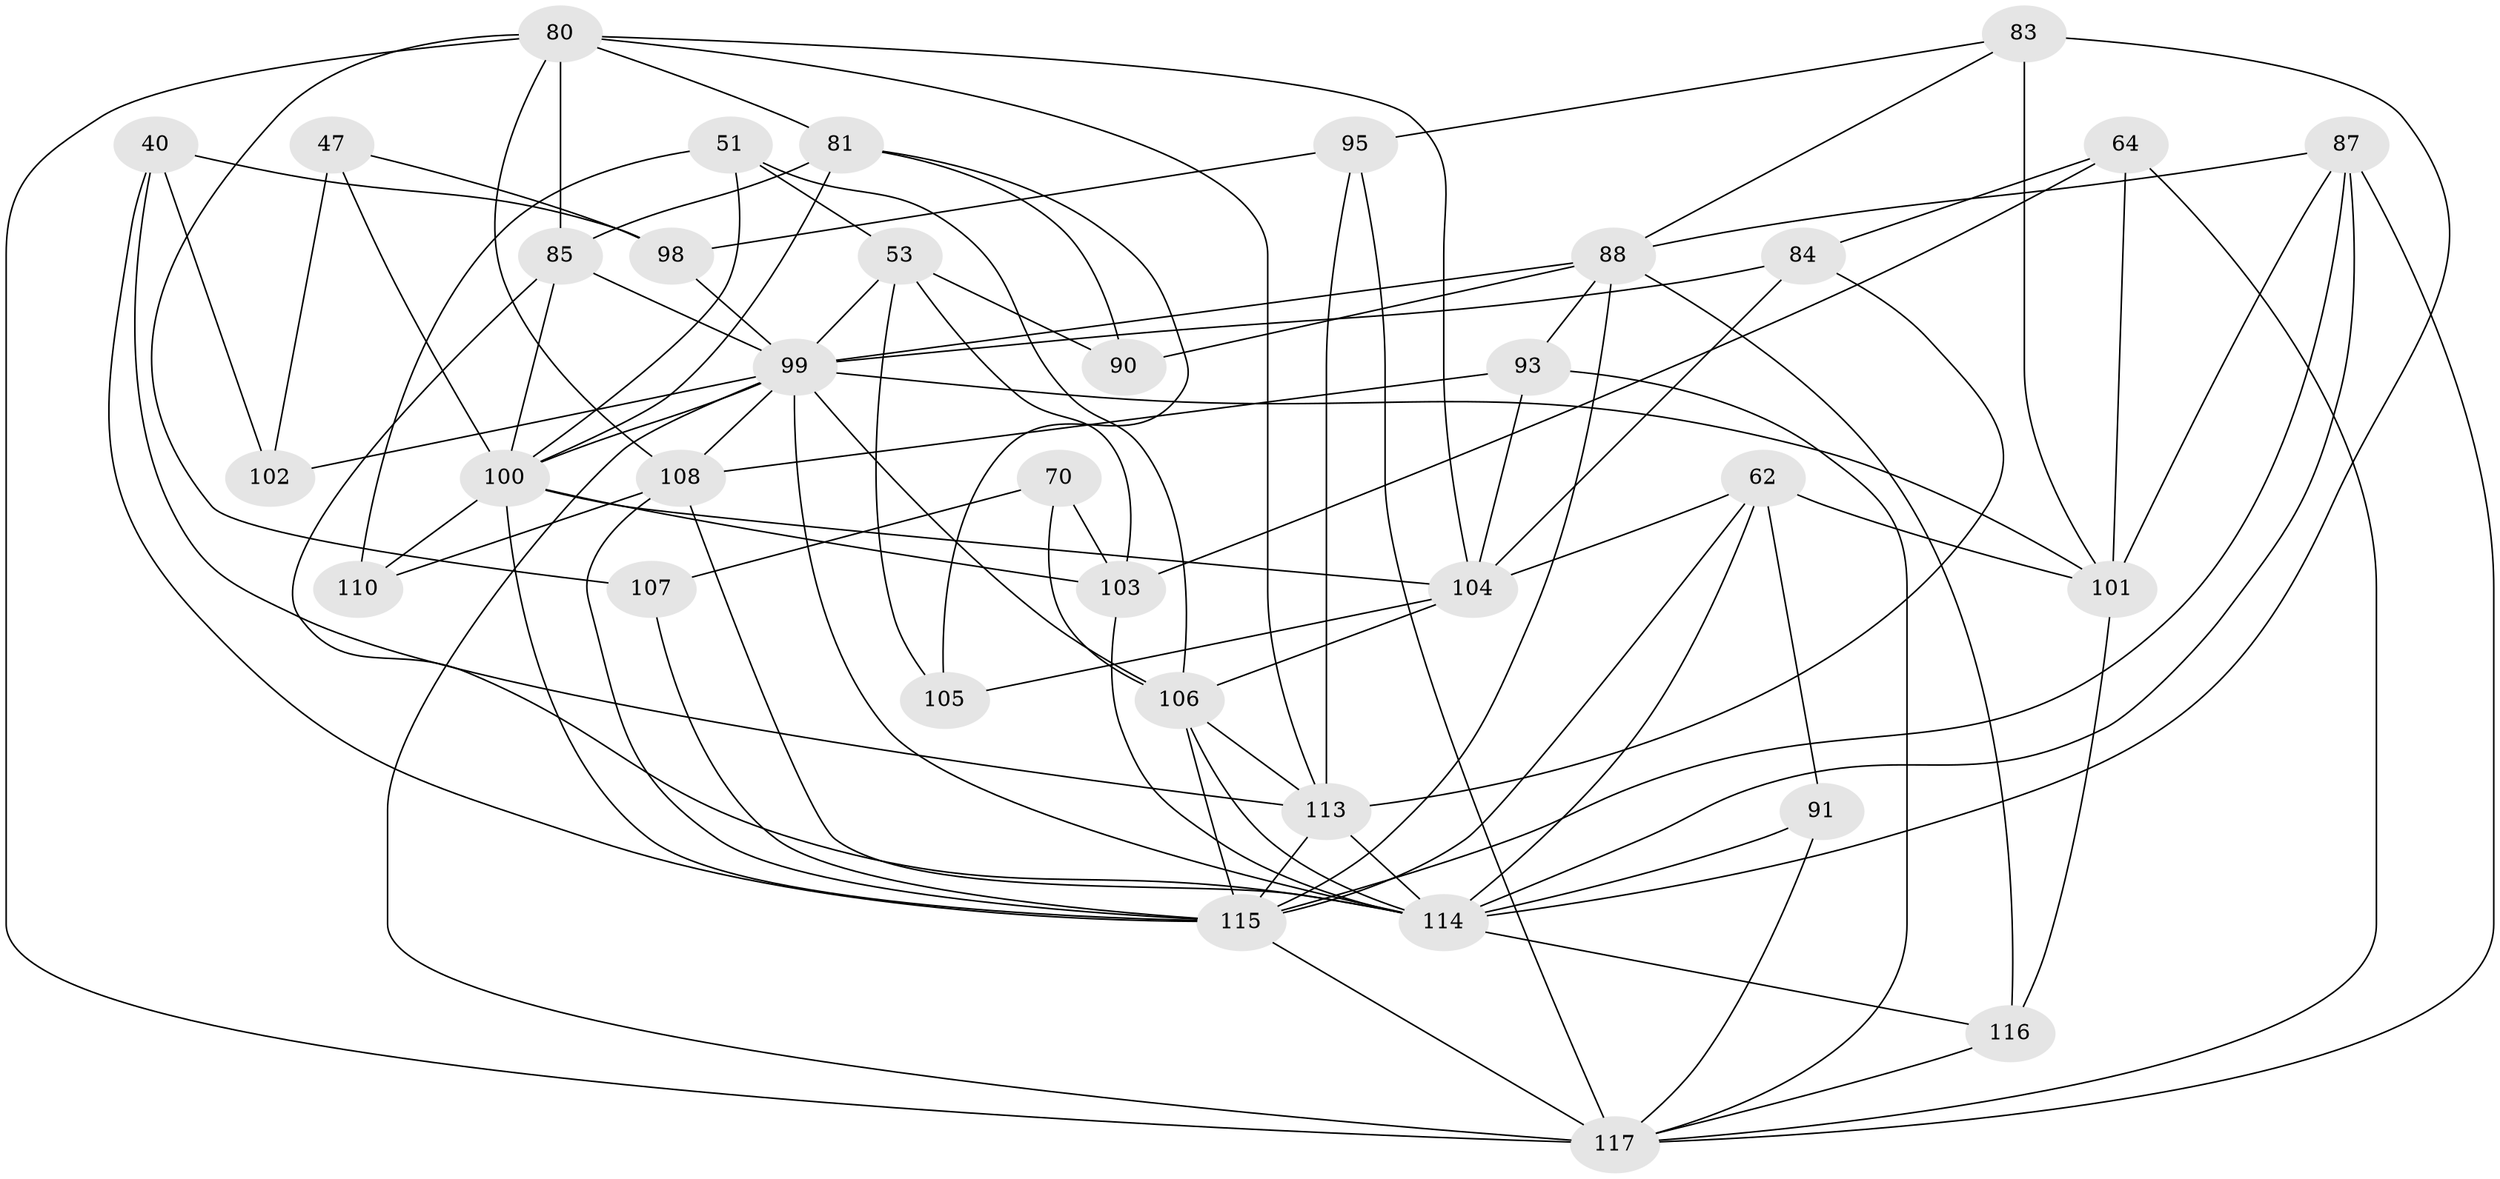 // original degree distribution, {4: 1.0}
// Generated by graph-tools (version 1.1) at 2025/04/03/04/25 22:04:01]
// undirected, 35 vertices, 94 edges
graph export_dot {
graph [start="1"]
  node [color=gray90,style=filled];
  40 [super="+13"];
  47;
  51 [super="+43"];
  53 [super="+11+17"];
  62 [super="+45"];
  64;
  70 [super="+30"];
  80 [super="+10+52+75"];
  81 [super="+20"];
  83 [super="+76"];
  84 [super="+69"];
  85 [super="+32"];
  87 [super="+61"];
  88 [super="+22+60+21"];
  90;
  91 [super="+58"];
  93;
  95;
  98 [super="+24"];
  99 [super="+26+78+82"];
  100 [super="+73+63+71"];
  101 [super="+36+34"];
  102;
  103 [super="+96"];
  104 [super="+2+28+77"];
  105;
  106 [super="+6+23+54+49"];
  107;
  108 [super="+86+55"];
  110;
  113 [super="+89+41"];
  114 [super="+112+94+48"];
  115 [super="+19+109+74+72"];
  116 [super="+92+111"];
  117 [super="+67+97"];
  40 -- 98 [weight=2];
  40 -- 102 [weight=2];
  40 -- 113;
  40 -- 115;
  47 -- 102;
  47 -- 98 [weight=2];
  47 -- 100;
  51 -- 110 [weight=2];
  51 -- 53 [weight=2];
  51 -- 106;
  51 -- 100;
  53 -- 90;
  53 -- 105 [weight=2];
  53 -- 103 [weight=2];
  53 -- 99;
  62 -- 101;
  62 -- 104;
  62 -- 91 [weight=2];
  62 -- 114;
  62 -- 115;
  64 -- 84;
  64 -- 101;
  64 -- 103;
  64 -- 117;
  70 -- 107 [weight=2];
  70 -- 103 [weight=2];
  70 -- 106 [weight=2];
  80 -- 104 [weight=2];
  80 -- 107;
  80 -- 81;
  80 -- 117 [weight=3];
  80 -- 85 [weight=2];
  80 -- 113 [weight=3];
  80 -- 108 [weight=2];
  81 -- 105;
  81 -- 100;
  81 -- 90;
  81 -- 85 [weight=2];
  83 -- 101 [weight=2];
  83 -- 88;
  83 -- 95;
  83 -- 114 [weight=2];
  84 -- 113 [weight=2];
  84 -- 99 [weight=2];
  84 -- 104;
  85 -- 99;
  85 -- 114 [weight=2];
  85 -- 100;
  87 -- 101;
  87 -- 88;
  87 -- 117;
  87 -- 114 [weight=2];
  87 -- 115;
  88 -- 115 [weight=3];
  88 -- 99;
  88 -- 93;
  88 -- 90 [weight=2];
  88 -- 116 [weight=3];
  91 -- 114;
  91 -- 117 [weight=3];
  93 -- 108;
  93 -- 104;
  93 -- 117;
  95 -- 98;
  95 -- 113;
  95 -- 117;
  98 -- 99;
  99 -- 100 [weight=3];
  99 -- 114;
  99 -- 101 [weight=3];
  99 -- 102;
  99 -- 117 [weight=4];
  99 -- 106;
  99 -- 108;
  100 -- 104 [weight=3];
  100 -- 110;
  100 -- 103;
  100 -- 115 [weight=2];
  101 -- 116 [weight=2];
  103 -- 114 [weight=2];
  104 -- 105;
  104 -- 106;
  106 -- 115 [weight=4];
  106 -- 113 [weight=2];
  106 -- 114;
  107 -- 115;
  108 -- 114;
  108 -- 115 [weight=2];
  108 -- 110;
  113 -- 115 [weight=3];
  113 -- 114 [weight=2];
  114 -- 116 [weight=3];
  115 -- 117 [weight=2];
  116 -- 117 [weight=2];
}
